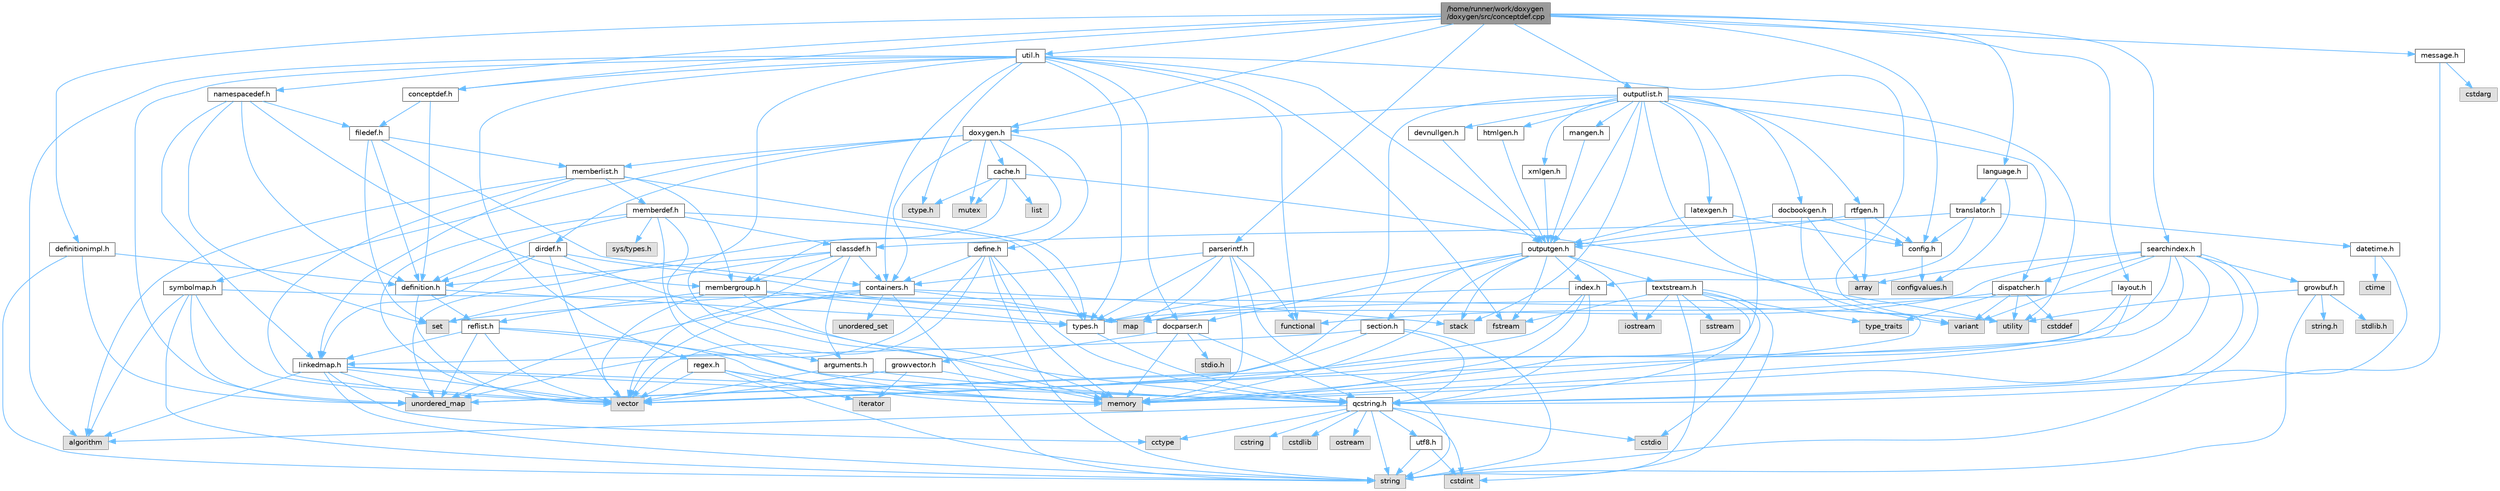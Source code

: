 digraph "/home/runner/work/doxygen/doxygen/src/conceptdef.cpp"
{
 // INTERACTIVE_SVG=YES
 // LATEX_PDF_SIZE
  bgcolor="transparent";
  edge [fontname=Helvetica,fontsize=10,labelfontname=Helvetica,labelfontsize=10];
  node [fontname=Helvetica,fontsize=10,shape=box,height=0.2,width=0.4];
  Node1 [label="/home/runner/work/doxygen\l/doxygen/src/conceptdef.cpp",height=0.2,width=0.4,color="gray40", fillcolor="grey60", style="filled", fontcolor="black",tooltip=" "];
  Node1 -> Node2 [color="steelblue1",style="solid"];
  Node2 [label="conceptdef.h",height=0.2,width=0.4,color="grey40", fillcolor="white", style="filled",URL="$da/df1/conceptdef_8h.html",tooltip=" "];
  Node2 -> Node3 [color="steelblue1",style="solid"];
  Node3 [label="definition.h",height=0.2,width=0.4,color="grey40", fillcolor="white", style="filled",URL="$df/da1/definition_8h.html",tooltip=" "];
  Node3 -> Node4 [color="steelblue1",style="solid"];
  Node4 [label="vector",height=0.2,width=0.4,color="grey60", fillcolor="#E0E0E0", style="filled",tooltip=" "];
  Node3 -> Node5 [color="steelblue1",style="solid"];
  Node5 [label="types.h",height=0.2,width=0.4,color="grey40", fillcolor="white", style="filled",URL="$d9/d49/types_8h.html",tooltip="This file contains a number of basic enums and types."];
  Node5 -> Node6 [color="steelblue1",style="solid"];
  Node6 [label="qcstring.h",height=0.2,width=0.4,color="grey40", fillcolor="white", style="filled",URL="$d7/d5c/qcstring_8h.html",tooltip=" "];
  Node6 -> Node7 [color="steelblue1",style="solid"];
  Node7 [label="string",height=0.2,width=0.4,color="grey60", fillcolor="#E0E0E0", style="filled",tooltip=" "];
  Node6 -> Node8 [color="steelblue1",style="solid"];
  Node8 [label="algorithm",height=0.2,width=0.4,color="grey60", fillcolor="#E0E0E0", style="filled",tooltip=" "];
  Node6 -> Node9 [color="steelblue1",style="solid"];
  Node9 [label="cctype",height=0.2,width=0.4,color="grey60", fillcolor="#E0E0E0", style="filled",tooltip=" "];
  Node6 -> Node10 [color="steelblue1",style="solid"];
  Node10 [label="cstring",height=0.2,width=0.4,color="grey60", fillcolor="#E0E0E0", style="filled",tooltip=" "];
  Node6 -> Node11 [color="steelblue1",style="solid"];
  Node11 [label="cstdio",height=0.2,width=0.4,color="grey60", fillcolor="#E0E0E0", style="filled",tooltip=" "];
  Node6 -> Node12 [color="steelblue1",style="solid"];
  Node12 [label="cstdlib",height=0.2,width=0.4,color="grey60", fillcolor="#E0E0E0", style="filled",tooltip=" "];
  Node6 -> Node13 [color="steelblue1",style="solid"];
  Node13 [label="cstdint",height=0.2,width=0.4,color="grey60", fillcolor="#E0E0E0", style="filled",tooltip=" "];
  Node6 -> Node14 [color="steelblue1",style="solid"];
  Node14 [label="ostream",height=0.2,width=0.4,color="grey60", fillcolor="#E0E0E0", style="filled",tooltip=" "];
  Node6 -> Node15 [color="steelblue1",style="solid"];
  Node15 [label="utf8.h",height=0.2,width=0.4,color="grey40", fillcolor="white", style="filled",URL="$db/d7c/utf8_8h.html",tooltip="Various UTF8 related helper functions."];
  Node15 -> Node13 [color="steelblue1",style="solid"];
  Node15 -> Node7 [color="steelblue1",style="solid"];
  Node3 -> Node16 [color="steelblue1",style="solid"];
  Node16 [label="reflist.h",height=0.2,width=0.4,color="grey40", fillcolor="white", style="filled",URL="$d1/d02/reflist_8h.html",tooltip=" "];
  Node16 -> Node4 [color="steelblue1",style="solid"];
  Node16 -> Node17 [color="steelblue1",style="solid"];
  Node17 [label="unordered_map",height=0.2,width=0.4,color="grey60", fillcolor="#E0E0E0", style="filled",tooltip=" "];
  Node16 -> Node18 [color="steelblue1",style="solid"];
  Node18 [label="memory",height=0.2,width=0.4,color="grey60", fillcolor="#E0E0E0", style="filled",tooltip=" "];
  Node16 -> Node6 [color="steelblue1",style="solid"];
  Node16 -> Node19 [color="steelblue1",style="solid"];
  Node19 [label="linkedmap.h",height=0.2,width=0.4,color="grey40", fillcolor="white", style="filled",URL="$da/de1/linkedmap_8h.html",tooltip=" "];
  Node19 -> Node17 [color="steelblue1",style="solid"];
  Node19 -> Node4 [color="steelblue1",style="solid"];
  Node19 -> Node18 [color="steelblue1",style="solid"];
  Node19 -> Node7 [color="steelblue1",style="solid"];
  Node19 -> Node8 [color="steelblue1",style="solid"];
  Node19 -> Node9 [color="steelblue1",style="solid"];
  Node19 -> Node6 [color="steelblue1",style="solid"];
  Node2 -> Node20 [color="steelblue1",style="solid"];
  Node20 [label="filedef.h",height=0.2,width=0.4,color="grey40", fillcolor="white", style="filled",URL="$d4/d3a/filedef_8h.html",tooltip=" "];
  Node20 -> Node21 [color="steelblue1",style="solid"];
  Node21 [label="set",height=0.2,width=0.4,color="grey60", fillcolor="#E0E0E0", style="filled",tooltip=" "];
  Node20 -> Node3 [color="steelblue1",style="solid"];
  Node20 -> Node22 [color="steelblue1",style="solid"];
  Node22 [label="memberlist.h",height=0.2,width=0.4,color="grey40", fillcolor="white", style="filled",URL="$dd/d78/memberlist_8h.html",tooltip=" "];
  Node22 -> Node4 [color="steelblue1",style="solid"];
  Node22 -> Node8 [color="steelblue1",style="solid"];
  Node22 -> Node23 [color="steelblue1",style="solid"];
  Node23 [label="memberdef.h",height=0.2,width=0.4,color="grey40", fillcolor="white", style="filled",URL="$d4/d46/memberdef_8h.html",tooltip=" "];
  Node23 -> Node4 [color="steelblue1",style="solid"];
  Node23 -> Node18 [color="steelblue1",style="solid"];
  Node23 -> Node24 [color="steelblue1",style="solid"];
  Node24 [label="sys/types.h",height=0.2,width=0.4,color="grey60", fillcolor="#E0E0E0", style="filled",tooltip=" "];
  Node23 -> Node5 [color="steelblue1",style="solid"];
  Node23 -> Node3 [color="steelblue1",style="solid"];
  Node23 -> Node25 [color="steelblue1",style="solid"];
  Node25 [label="arguments.h",height=0.2,width=0.4,color="grey40", fillcolor="white", style="filled",URL="$df/d9b/arguments_8h.html",tooltip=" "];
  Node25 -> Node4 [color="steelblue1",style="solid"];
  Node25 -> Node6 [color="steelblue1",style="solid"];
  Node23 -> Node26 [color="steelblue1",style="solid"];
  Node26 [label="classdef.h",height=0.2,width=0.4,color="grey40", fillcolor="white", style="filled",URL="$d1/da6/classdef_8h.html",tooltip=" "];
  Node26 -> Node4 [color="steelblue1",style="solid"];
  Node26 -> Node21 [color="steelblue1",style="solid"];
  Node26 -> Node27 [color="steelblue1",style="solid"];
  Node27 [label="containers.h",height=0.2,width=0.4,color="grey40", fillcolor="white", style="filled",URL="$d5/d75/containers_8h.html",tooltip=" "];
  Node27 -> Node4 [color="steelblue1",style="solid"];
  Node27 -> Node7 [color="steelblue1",style="solid"];
  Node27 -> Node21 [color="steelblue1",style="solid"];
  Node27 -> Node28 [color="steelblue1",style="solid"];
  Node28 [label="map",height=0.2,width=0.4,color="grey60", fillcolor="#E0E0E0", style="filled",tooltip=" "];
  Node27 -> Node29 [color="steelblue1",style="solid"];
  Node29 [label="unordered_set",height=0.2,width=0.4,color="grey60", fillcolor="#E0E0E0", style="filled",tooltip=" "];
  Node27 -> Node17 [color="steelblue1",style="solid"];
  Node27 -> Node30 [color="steelblue1",style="solid"];
  Node30 [label="stack",height=0.2,width=0.4,color="grey60", fillcolor="#E0E0E0", style="filled",tooltip=" "];
  Node26 -> Node3 [color="steelblue1",style="solid"];
  Node26 -> Node25 [color="steelblue1",style="solid"];
  Node26 -> Node31 [color="steelblue1",style="solid"];
  Node31 [label="membergroup.h",height=0.2,width=0.4,color="grey40", fillcolor="white", style="filled",URL="$d9/d11/membergroup_8h.html",tooltip=" "];
  Node31 -> Node4 [color="steelblue1",style="solid"];
  Node31 -> Node28 [color="steelblue1",style="solid"];
  Node31 -> Node18 [color="steelblue1",style="solid"];
  Node31 -> Node5 [color="steelblue1",style="solid"];
  Node31 -> Node16 [color="steelblue1",style="solid"];
  Node22 -> Node19 [color="steelblue1",style="solid"];
  Node22 -> Node5 [color="steelblue1",style="solid"];
  Node22 -> Node31 [color="steelblue1",style="solid"];
  Node20 -> Node27 [color="steelblue1",style="solid"];
  Node1 -> Node32 [color="steelblue1",style="solid"];
  Node32 [label="definitionimpl.h",height=0.2,width=0.4,color="grey40", fillcolor="white", style="filled",URL="$d2/dab/definitionimpl_8h.html",tooltip=" "];
  Node32 -> Node17 [color="steelblue1",style="solid"];
  Node32 -> Node7 [color="steelblue1",style="solid"];
  Node32 -> Node3 [color="steelblue1",style="solid"];
  Node1 -> Node33 [color="steelblue1",style="solid"];
  Node33 [label="util.h",height=0.2,width=0.4,color="grey40", fillcolor="white", style="filled",URL="$d8/d3c/util_8h.html",tooltip="A bunch of utility functions."];
  Node33 -> Node18 [color="steelblue1",style="solid"];
  Node33 -> Node17 [color="steelblue1",style="solid"];
  Node33 -> Node8 [color="steelblue1",style="solid"];
  Node33 -> Node34 [color="steelblue1",style="solid"];
  Node34 [label="functional",height=0.2,width=0.4,color="grey60", fillcolor="#E0E0E0", style="filled",tooltip=" "];
  Node33 -> Node35 [color="steelblue1",style="solid"];
  Node35 [label="fstream",height=0.2,width=0.4,color="grey60", fillcolor="#E0E0E0", style="filled",tooltip=" "];
  Node33 -> Node36 [color="steelblue1",style="solid"];
  Node36 [label="variant",height=0.2,width=0.4,color="grey60", fillcolor="#E0E0E0", style="filled",tooltip=" "];
  Node33 -> Node37 [color="steelblue1",style="solid"];
  Node37 [label="ctype.h",height=0.2,width=0.4,color="grey60", fillcolor="#E0E0E0", style="filled",tooltip=" "];
  Node33 -> Node5 [color="steelblue1",style="solid"];
  Node33 -> Node38 [color="steelblue1",style="solid"];
  Node38 [label="docparser.h",height=0.2,width=0.4,color="grey40", fillcolor="white", style="filled",URL="$de/d9c/docparser_8h.html",tooltip=" "];
  Node38 -> Node39 [color="steelblue1",style="solid"];
  Node39 [label="stdio.h",height=0.2,width=0.4,color="grey60", fillcolor="#E0E0E0", style="filled",tooltip=" "];
  Node38 -> Node18 [color="steelblue1",style="solid"];
  Node38 -> Node6 [color="steelblue1",style="solid"];
  Node38 -> Node40 [color="steelblue1",style="solid"];
  Node40 [label="growvector.h",height=0.2,width=0.4,color="grey40", fillcolor="white", style="filled",URL="$d7/d50/growvector_8h.html",tooltip=" "];
  Node40 -> Node4 [color="steelblue1",style="solid"];
  Node40 -> Node18 [color="steelblue1",style="solid"];
  Node40 -> Node41 [color="steelblue1",style="solid"];
  Node41 [label="iterator",height=0.2,width=0.4,color="grey60", fillcolor="#E0E0E0", style="filled",tooltip=" "];
  Node33 -> Node27 [color="steelblue1",style="solid"];
  Node33 -> Node42 [color="steelblue1",style="solid"];
  Node42 [label="outputgen.h",height=0.2,width=0.4,color="grey40", fillcolor="white", style="filled",URL="$df/d06/outputgen_8h.html",tooltip=" "];
  Node42 -> Node18 [color="steelblue1",style="solid"];
  Node42 -> Node30 [color="steelblue1",style="solid"];
  Node42 -> Node43 [color="steelblue1",style="solid"];
  Node43 [label="iostream",height=0.2,width=0.4,color="grey60", fillcolor="#E0E0E0", style="filled",tooltip=" "];
  Node42 -> Node35 [color="steelblue1",style="solid"];
  Node42 -> Node5 [color="steelblue1",style="solid"];
  Node42 -> Node44 [color="steelblue1",style="solid"];
  Node44 [label="index.h",height=0.2,width=0.4,color="grey40", fillcolor="white", style="filled",URL="$d1/db5/index_8h.html",tooltip=" "];
  Node44 -> Node18 [color="steelblue1",style="solid"];
  Node44 -> Node4 [color="steelblue1",style="solid"];
  Node44 -> Node28 [color="steelblue1",style="solid"];
  Node44 -> Node6 [color="steelblue1",style="solid"];
  Node42 -> Node45 [color="steelblue1",style="solid"];
  Node45 [label="section.h",height=0.2,width=0.4,color="grey40", fillcolor="white", style="filled",URL="$d1/d2a/section_8h.html",tooltip=" "];
  Node45 -> Node7 [color="steelblue1",style="solid"];
  Node45 -> Node17 [color="steelblue1",style="solid"];
  Node45 -> Node6 [color="steelblue1",style="solid"];
  Node45 -> Node19 [color="steelblue1",style="solid"];
  Node42 -> Node46 [color="steelblue1",style="solid"];
  Node46 [label="textstream.h",height=0.2,width=0.4,color="grey40", fillcolor="white", style="filled",URL="$d4/d7d/textstream_8h.html",tooltip=" "];
  Node46 -> Node7 [color="steelblue1",style="solid"];
  Node46 -> Node43 [color="steelblue1",style="solid"];
  Node46 -> Node47 [color="steelblue1",style="solid"];
  Node47 [label="sstream",height=0.2,width=0.4,color="grey60", fillcolor="#E0E0E0", style="filled",tooltip=" "];
  Node46 -> Node13 [color="steelblue1",style="solid"];
  Node46 -> Node11 [color="steelblue1",style="solid"];
  Node46 -> Node35 [color="steelblue1",style="solid"];
  Node46 -> Node48 [color="steelblue1",style="solid"];
  Node48 [label="type_traits",height=0.2,width=0.4,color="grey60", fillcolor="#E0E0E0", style="filled",tooltip=" "];
  Node46 -> Node6 [color="steelblue1",style="solid"];
  Node42 -> Node38 [color="steelblue1",style="solid"];
  Node33 -> Node49 [color="steelblue1",style="solid"];
  Node49 [label="regex.h",height=0.2,width=0.4,color="grey40", fillcolor="white", style="filled",URL="$d1/d21/regex_8h.html",tooltip=" "];
  Node49 -> Node18 [color="steelblue1",style="solid"];
  Node49 -> Node7 [color="steelblue1",style="solid"];
  Node49 -> Node4 [color="steelblue1",style="solid"];
  Node49 -> Node41 [color="steelblue1",style="solid"];
  Node33 -> Node2 [color="steelblue1",style="solid"];
  Node1 -> Node50 [color="steelblue1",style="solid"];
  Node50 [label="config.h",height=0.2,width=0.4,color="grey40", fillcolor="white", style="filled",URL="$db/d16/config_8h.html",tooltip=" "];
  Node50 -> Node51 [color="steelblue1",style="solid"];
  Node51 [label="configvalues.h",height=0.2,width=0.4,color="grey60", fillcolor="#E0E0E0", style="filled",tooltip=" "];
  Node1 -> Node52 [color="steelblue1",style="solid"];
  Node52 [label="doxygen.h",height=0.2,width=0.4,color="grey40", fillcolor="white", style="filled",URL="$d1/da1/doxygen_8h.html",tooltip=" "];
  Node52 -> Node53 [color="steelblue1",style="solid"];
  Node53 [label="mutex",height=0.2,width=0.4,color="grey60", fillcolor="#E0E0E0", style="filled",tooltip=" "];
  Node52 -> Node27 [color="steelblue1",style="solid"];
  Node52 -> Node31 [color="steelblue1",style="solid"];
  Node52 -> Node54 [color="steelblue1",style="solid"];
  Node54 [label="dirdef.h",height=0.2,width=0.4,color="grey40", fillcolor="white", style="filled",URL="$d6/d15/dirdef_8h.html",tooltip=" "];
  Node54 -> Node4 [color="steelblue1",style="solid"];
  Node54 -> Node28 [color="steelblue1",style="solid"];
  Node54 -> Node6 [color="steelblue1",style="solid"];
  Node54 -> Node19 [color="steelblue1",style="solid"];
  Node54 -> Node3 [color="steelblue1",style="solid"];
  Node52 -> Node22 [color="steelblue1",style="solid"];
  Node52 -> Node55 [color="steelblue1",style="solid"];
  Node55 [label="define.h",height=0.2,width=0.4,color="grey40", fillcolor="white", style="filled",URL="$df/d67/define_8h.html",tooltip=" "];
  Node55 -> Node4 [color="steelblue1",style="solid"];
  Node55 -> Node18 [color="steelblue1",style="solid"];
  Node55 -> Node7 [color="steelblue1",style="solid"];
  Node55 -> Node17 [color="steelblue1",style="solid"];
  Node55 -> Node6 [color="steelblue1",style="solid"];
  Node55 -> Node27 [color="steelblue1",style="solid"];
  Node52 -> Node56 [color="steelblue1",style="solid"];
  Node56 [label="cache.h",height=0.2,width=0.4,color="grey40", fillcolor="white", style="filled",URL="$d3/d26/cache_8h.html",tooltip=" "];
  Node56 -> Node57 [color="steelblue1",style="solid"];
  Node57 [label="list",height=0.2,width=0.4,color="grey60", fillcolor="#E0E0E0", style="filled",tooltip=" "];
  Node56 -> Node17 [color="steelblue1",style="solid"];
  Node56 -> Node53 [color="steelblue1",style="solid"];
  Node56 -> Node58 [color="steelblue1",style="solid"];
  Node58 [label="utility",height=0.2,width=0.4,color="grey60", fillcolor="#E0E0E0", style="filled",tooltip=" "];
  Node56 -> Node37 [color="steelblue1",style="solid"];
  Node52 -> Node59 [color="steelblue1",style="solid"];
  Node59 [label="symbolmap.h",height=0.2,width=0.4,color="grey40", fillcolor="white", style="filled",URL="$d7/ddd/symbolmap_8h.html",tooltip=" "];
  Node59 -> Node8 [color="steelblue1",style="solid"];
  Node59 -> Node17 [color="steelblue1",style="solid"];
  Node59 -> Node4 [color="steelblue1",style="solid"];
  Node59 -> Node7 [color="steelblue1",style="solid"];
  Node59 -> Node58 [color="steelblue1",style="solid"];
  Node1 -> Node60 [color="steelblue1",style="solid"];
  Node60 [label="language.h",height=0.2,width=0.4,color="grey40", fillcolor="white", style="filled",URL="$d8/dce/language_8h.html",tooltip=" "];
  Node60 -> Node61 [color="steelblue1",style="solid"];
  Node61 [label="translator.h",height=0.2,width=0.4,color="grey40", fillcolor="white", style="filled",URL="$d9/df1/translator_8h.html",tooltip=" "];
  Node61 -> Node26 [color="steelblue1",style="solid"];
  Node61 -> Node50 [color="steelblue1",style="solid"];
  Node61 -> Node62 [color="steelblue1",style="solid"];
  Node62 [label="datetime.h",height=0.2,width=0.4,color="grey40", fillcolor="white", style="filled",URL="$de/d1b/datetime_8h.html",tooltip=" "];
  Node62 -> Node63 [color="steelblue1",style="solid"];
  Node63 [label="ctime",height=0.2,width=0.4,color="grey60", fillcolor="#E0E0E0", style="filled",tooltip=" "];
  Node62 -> Node6 [color="steelblue1",style="solid"];
  Node61 -> Node44 [color="steelblue1",style="solid"];
  Node60 -> Node51 [color="steelblue1",style="solid"];
  Node1 -> Node64 [color="steelblue1",style="solid"];
  Node64 [label="outputlist.h",height=0.2,width=0.4,color="grey40", fillcolor="white", style="filled",URL="$d2/db9/outputlist_8h.html",tooltip=" "];
  Node64 -> Node58 [color="steelblue1",style="solid"];
  Node64 -> Node4 [color="steelblue1",style="solid"];
  Node64 -> Node18 [color="steelblue1",style="solid"];
  Node64 -> Node36 [color="steelblue1",style="solid"];
  Node64 -> Node30 [color="steelblue1",style="solid"];
  Node64 -> Node42 [color="steelblue1",style="solid"];
  Node64 -> Node52 [color="steelblue1",style="solid"];
  Node64 -> Node65 [color="steelblue1",style="solid"];
  Node65 [label="dispatcher.h",height=0.2,width=0.4,color="grey40", fillcolor="white", style="filled",URL="$da/d73/dispatcher_8h.html",tooltip=" "];
  Node65 -> Node66 [color="steelblue1",style="solid"];
  Node66 [label="cstddef",height=0.2,width=0.4,color="grey60", fillcolor="#E0E0E0", style="filled",tooltip=" "];
  Node65 -> Node58 [color="steelblue1",style="solid"];
  Node65 -> Node34 [color="steelblue1",style="solid"];
  Node65 -> Node36 [color="steelblue1",style="solid"];
  Node65 -> Node48 [color="steelblue1",style="solid"];
  Node64 -> Node67 [color="steelblue1",style="solid"];
  Node67 [label="htmlgen.h",height=0.2,width=0.4,color="grey40", fillcolor="white", style="filled",URL="$d8/d56/htmlgen_8h.html",tooltip=" "];
  Node67 -> Node42 [color="steelblue1",style="solid"];
  Node64 -> Node68 [color="steelblue1",style="solid"];
  Node68 [label="latexgen.h",height=0.2,width=0.4,color="grey40", fillcolor="white", style="filled",URL="$d6/d9c/latexgen_8h.html",tooltip=" "];
  Node68 -> Node50 [color="steelblue1",style="solid"];
  Node68 -> Node42 [color="steelblue1",style="solid"];
  Node64 -> Node69 [color="steelblue1",style="solid"];
  Node69 [label="rtfgen.h",height=0.2,width=0.4,color="grey40", fillcolor="white", style="filled",URL="$d4/daa/rtfgen_8h.html",tooltip=" "];
  Node69 -> Node70 [color="steelblue1",style="solid"];
  Node70 [label="array",height=0.2,width=0.4,color="grey60", fillcolor="#E0E0E0", style="filled",tooltip=" "];
  Node69 -> Node50 [color="steelblue1",style="solid"];
  Node69 -> Node42 [color="steelblue1",style="solid"];
  Node64 -> Node71 [color="steelblue1",style="solid"];
  Node71 [label="mangen.h",height=0.2,width=0.4,color="grey40", fillcolor="white", style="filled",URL="$da/dc0/mangen_8h.html",tooltip=" "];
  Node71 -> Node42 [color="steelblue1",style="solid"];
  Node64 -> Node72 [color="steelblue1",style="solid"];
  Node72 [label="docbookgen.h",height=0.2,width=0.4,color="grey40", fillcolor="white", style="filled",URL="$de/dea/docbookgen_8h.html",tooltip=" "];
  Node72 -> Node18 [color="steelblue1",style="solid"];
  Node72 -> Node70 [color="steelblue1",style="solid"];
  Node72 -> Node50 [color="steelblue1",style="solid"];
  Node72 -> Node42 [color="steelblue1",style="solid"];
  Node64 -> Node73 [color="steelblue1",style="solid"];
  Node73 [label="xmlgen.h",height=0.2,width=0.4,color="grey40", fillcolor="white", style="filled",URL="$d9/d67/xmlgen_8h.html",tooltip=" "];
  Node73 -> Node42 [color="steelblue1",style="solid"];
  Node64 -> Node74 [color="steelblue1",style="solid"];
  Node74 [label="devnullgen.h",height=0.2,width=0.4,color="grey40", fillcolor="white", style="filled",URL="$d8/de5/devnullgen_8h.html",tooltip=" "];
  Node74 -> Node42 [color="steelblue1",style="solid"];
  Node1 -> Node75 [color="steelblue1",style="solid"];
  Node75 [label="searchindex.h",height=0.2,width=0.4,color="grey40", fillcolor="white", style="filled",URL="$de/d07/searchindex_8h.html",tooltip="Web server based search engine."];
  Node75 -> Node18 [color="steelblue1",style="solid"];
  Node75 -> Node4 [color="steelblue1",style="solid"];
  Node75 -> Node28 [color="steelblue1",style="solid"];
  Node75 -> Node17 [color="steelblue1",style="solid"];
  Node75 -> Node7 [color="steelblue1",style="solid"];
  Node75 -> Node70 [color="steelblue1",style="solid"];
  Node75 -> Node36 [color="steelblue1",style="solid"];
  Node75 -> Node6 [color="steelblue1",style="solid"];
  Node75 -> Node76 [color="steelblue1",style="solid"];
  Node76 [label="growbuf.h",height=0.2,width=0.4,color="grey40", fillcolor="white", style="filled",URL="$dd/d72/growbuf_8h.html",tooltip=" "];
  Node76 -> Node58 [color="steelblue1",style="solid"];
  Node76 -> Node77 [color="steelblue1",style="solid"];
  Node77 [label="stdlib.h",height=0.2,width=0.4,color="grey60", fillcolor="#E0E0E0", style="filled",tooltip=" "];
  Node76 -> Node78 [color="steelblue1",style="solid"];
  Node78 [label="string.h",height=0.2,width=0.4,color="grey60", fillcolor="#E0E0E0", style="filled",tooltip=" "];
  Node76 -> Node7 [color="steelblue1",style="solid"];
  Node75 -> Node65 [color="steelblue1",style="solid"];
  Node1 -> Node79 [color="steelblue1",style="solid"];
  Node79 [label="message.h",height=0.2,width=0.4,color="grey40", fillcolor="white", style="filled",URL="$d2/d0d/message_8h.html",tooltip=" "];
  Node79 -> Node80 [color="steelblue1",style="solid"];
  Node80 [label="cstdarg",height=0.2,width=0.4,color="grey60", fillcolor="#E0E0E0", style="filled",tooltip=" "];
  Node79 -> Node6 [color="steelblue1",style="solid"];
  Node1 -> Node81 [color="steelblue1",style="solid"];
  Node81 [label="parserintf.h",height=0.2,width=0.4,color="grey40", fillcolor="white", style="filled",URL="$da/d55/parserintf_8h.html",tooltip=" "];
  Node81 -> Node34 [color="steelblue1",style="solid"];
  Node81 -> Node18 [color="steelblue1",style="solid"];
  Node81 -> Node28 [color="steelblue1",style="solid"];
  Node81 -> Node7 [color="steelblue1",style="solid"];
  Node81 -> Node5 [color="steelblue1",style="solid"];
  Node81 -> Node27 [color="steelblue1",style="solid"];
  Node1 -> Node82 [color="steelblue1",style="solid"];
  Node82 [label="layout.h",height=0.2,width=0.4,color="grey40", fillcolor="white", style="filled",URL="$db/d51/layout_8h.html",tooltip=" "];
  Node82 -> Node18 [color="steelblue1",style="solid"];
  Node82 -> Node4 [color="steelblue1",style="solid"];
  Node82 -> Node5 [color="steelblue1",style="solid"];
  Node1 -> Node83 [color="steelblue1",style="solid"];
  Node83 [label="namespacedef.h",height=0.2,width=0.4,color="grey40", fillcolor="white", style="filled",URL="$d7/d97/namespacedef_8h.html",tooltip=" "];
  Node83 -> Node21 [color="steelblue1",style="solid"];
  Node83 -> Node3 [color="steelblue1",style="solid"];
  Node83 -> Node20 [color="steelblue1",style="solid"];
  Node83 -> Node19 [color="steelblue1",style="solid"];
  Node83 -> Node31 [color="steelblue1",style="solid"];
}
